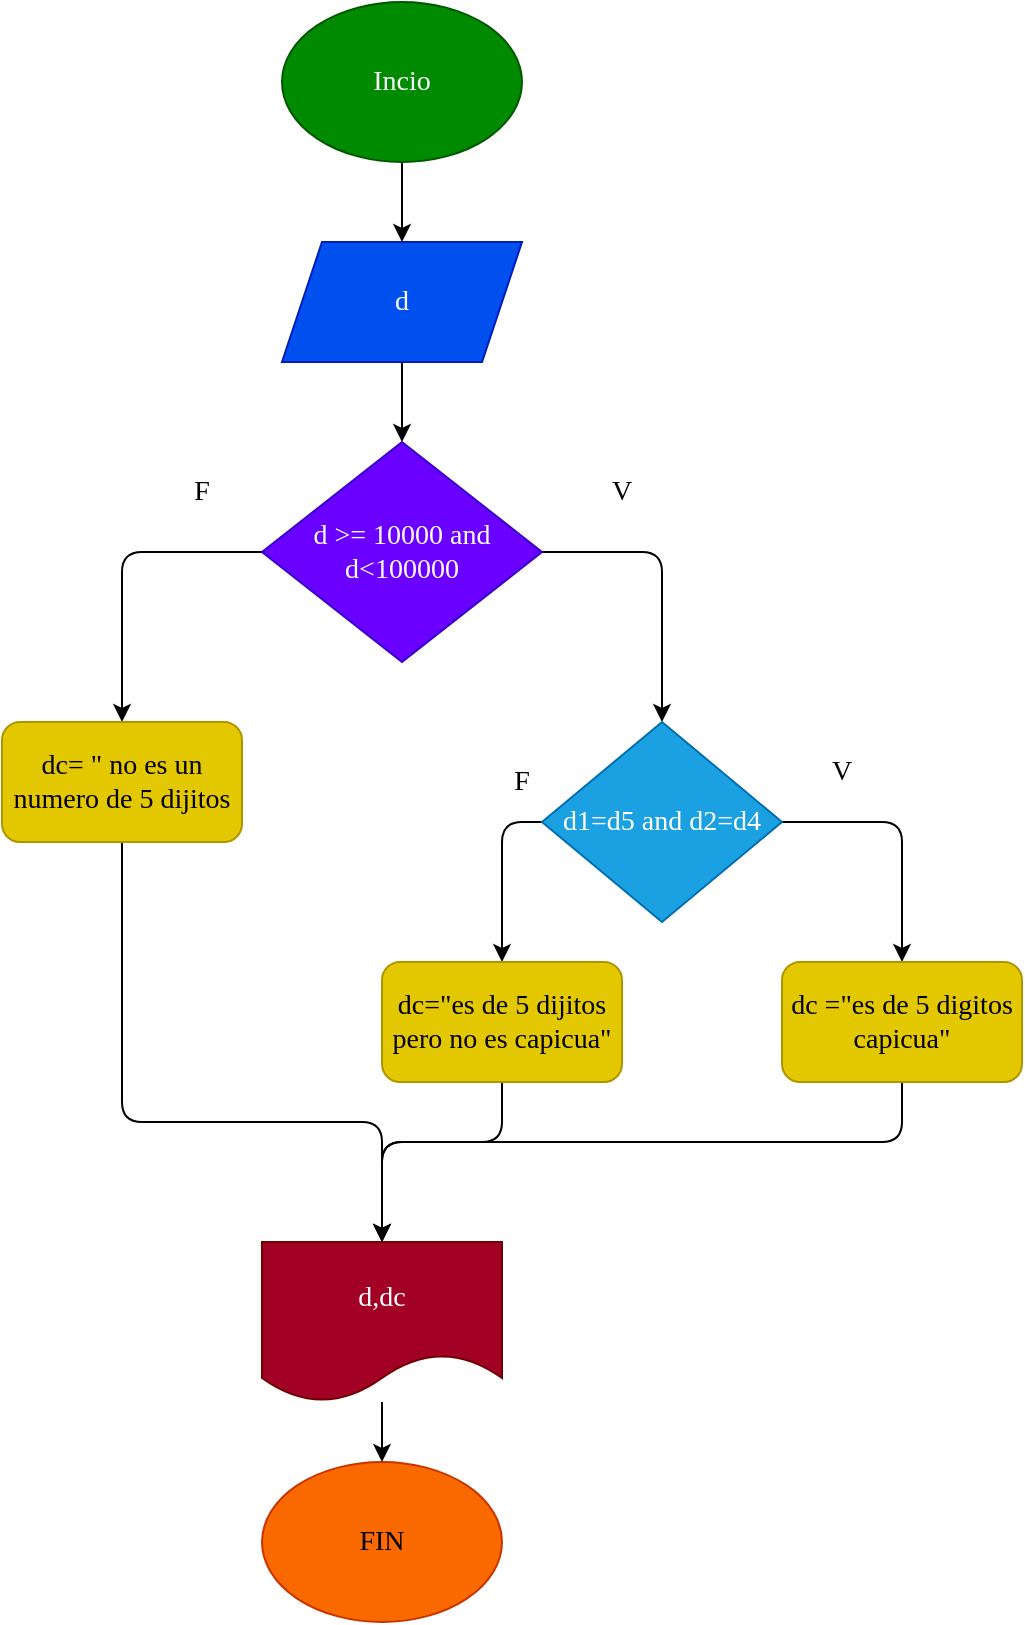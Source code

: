 <mxfile>
    <diagram id="yOy2s86FtrnzUSUgZAdn" name="Página-1">
        <mxGraphModel dx="461" dy="357" grid="1" gridSize="10" guides="1" tooltips="1" connect="1" arrows="1" fold="1" page="1" pageScale="1" pageWidth="827" pageHeight="1169" math="0" shadow="0">
            <root>
                <mxCell id="0"/>
                <mxCell id="1" parent="0"/>
                <mxCell id="7" value="" style="edgeStyle=none;html=1;fontFamily=Comic Sans MS;fontSize=14;" edge="1" parent="1" source="3" target="4">
                    <mxGeometry relative="1" as="geometry"/>
                </mxCell>
                <mxCell id="3" value="Incio" style="ellipse;whiteSpace=wrap;html=1;fillColor=#008a00;fontColor=#ffffff;strokeColor=#005700;fontFamily=Comic Sans MS;fontSize=14;" vertex="1" parent="1">
                    <mxGeometry x="190" y="70" width="120" height="80" as="geometry"/>
                </mxCell>
                <mxCell id="6" value="" style="edgeStyle=none;html=1;fontFamily=Comic Sans MS;fontSize=14;" edge="1" parent="1" source="4" target="5">
                    <mxGeometry relative="1" as="geometry"/>
                </mxCell>
                <mxCell id="4" value="d" style="shape=parallelogram;perimeter=parallelogramPerimeter;whiteSpace=wrap;html=1;fixedSize=1;fontFamily=Comic Sans MS;fontSize=14;fillColor=#0050ef;fontColor=#ffffff;strokeColor=#001DBC;" vertex="1" parent="1">
                    <mxGeometry x="190" y="190" width="120" height="60" as="geometry"/>
                </mxCell>
                <mxCell id="12" style="edgeStyle=none;html=1;entryX=0.5;entryY=0;entryDx=0;entryDy=0;fontFamily=Comic Sans MS;fontSize=14;" edge="1" parent="1" source="5" target="11">
                    <mxGeometry relative="1" as="geometry">
                        <Array as="points">
                            <mxPoint x="110" y="345"/>
                        </Array>
                    </mxGeometry>
                </mxCell>
                <mxCell id="13" style="edgeStyle=none;html=1;entryX=0.5;entryY=0;entryDx=0;entryDy=0;fontFamily=Comic Sans MS;fontSize=14;" edge="1" parent="1" source="5" target="8">
                    <mxGeometry relative="1" as="geometry">
                        <Array as="points">
                            <mxPoint x="380" y="345"/>
                        </Array>
                    </mxGeometry>
                </mxCell>
                <mxCell id="5" value="d &amp;gt;= 10000 and d&amp;lt;100000" style="rhombus;whiteSpace=wrap;html=1;fontFamily=Comic Sans MS;fontSize=14;fillColor=#6a00ff;fontColor=#ffffff;strokeColor=#3700CC;" vertex="1" parent="1">
                    <mxGeometry x="180" y="290" width="140" height="110" as="geometry"/>
                </mxCell>
                <mxCell id="14" style="edgeStyle=none;html=1;entryX=0.5;entryY=0;entryDx=0;entryDy=0;fontFamily=Comic Sans MS;fontSize=14;" edge="1" parent="1" source="8" target="10">
                    <mxGeometry relative="1" as="geometry">
                        <Array as="points">
                            <mxPoint x="300" y="480"/>
                        </Array>
                    </mxGeometry>
                </mxCell>
                <mxCell id="15" style="edgeStyle=none;html=1;entryX=0.5;entryY=0;entryDx=0;entryDy=0;fontFamily=Comic Sans MS;fontSize=14;" edge="1" parent="1" source="8" target="9">
                    <mxGeometry relative="1" as="geometry">
                        <Array as="points">
                            <mxPoint x="500" y="480"/>
                        </Array>
                    </mxGeometry>
                </mxCell>
                <mxCell id="8" value="d1=d5 and d2=d4" style="rhombus;whiteSpace=wrap;html=1;fontFamily=Comic Sans MS;fontSize=14;fillColor=#1ba1e2;fontColor=#ffffff;strokeColor=#006EAF;" vertex="1" parent="1">
                    <mxGeometry x="320" y="430" width="120" height="100" as="geometry"/>
                </mxCell>
                <mxCell id="19" style="edgeStyle=none;html=1;entryX=0.5;entryY=0;entryDx=0;entryDy=0;fontFamily=Comic Sans MS;fontSize=14;" edge="1" parent="1" source="9" target="16">
                    <mxGeometry relative="1" as="geometry">
                        <Array as="points">
                            <mxPoint x="500" y="640"/>
                            <mxPoint x="240" y="640"/>
                        </Array>
                    </mxGeometry>
                </mxCell>
                <mxCell id="9" value="dc =&quot;es de 5 digitos capicua&quot;" style="rounded=1;whiteSpace=wrap;html=1;fontFamily=Comic Sans MS;fontSize=14;fillColor=#e3c800;fontColor=#000000;strokeColor=#B09500;" vertex="1" parent="1">
                    <mxGeometry x="440" y="550" width="120" height="60" as="geometry"/>
                </mxCell>
                <mxCell id="18" style="edgeStyle=none;html=1;entryX=0.5;entryY=0;entryDx=0;entryDy=0;fontFamily=Comic Sans MS;fontSize=14;" edge="1" parent="1" source="10" target="16">
                    <mxGeometry relative="1" as="geometry">
                        <Array as="points">
                            <mxPoint x="300" y="640"/>
                            <mxPoint x="240" y="640"/>
                        </Array>
                    </mxGeometry>
                </mxCell>
                <mxCell id="10" value="dc=&quot;es de 5 dijitos pero no es capicua&quot;" style="rounded=1;whiteSpace=wrap;html=1;fontFamily=Comic Sans MS;fontSize=14;fillColor=#e3c800;fontColor=#000000;strokeColor=#B09500;" vertex="1" parent="1">
                    <mxGeometry x="240" y="550" width="120" height="60" as="geometry"/>
                </mxCell>
                <mxCell id="17" style="edgeStyle=none;html=1;fontFamily=Comic Sans MS;fontSize=14;entryX=0.5;entryY=0;entryDx=0;entryDy=0;" edge="1" parent="1" source="11" target="16">
                    <mxGeometry relative="1" as="geometry">
                        <mxPoint x="240" y="680" as="targetPoint"/>
                        <Array as="points">
                            <mxPoint x="110" y="630"/>
                            <mxPoint x="240" y="630"/>
                        </Array>
                    </mxGeometry>
                </mxCell>
                <mxCell id="11" value="dc= &quot; no es un numero de 5 dijitos" style="rounded=1;whiteSpace=wrap;html=1;fontFamily=Comic Sans MS;fontSize=14;fillColor=#e3c800;fontColor=#000000;strokeColor=#B09500;" vertex="1" parent="1">
                    <mxGeometry x="50" y="430" width="120" height="60" as="geometry"/>
                </mxCell>
                <mxCell id="26" value="" style="edgeStyle=none;html=1;fontFamily=Comic Sans MS;fontSize=14;" edge="1" parent="1" source="16" target="25">
                    <mxGeometry relative="1" as="geometry"/>
                </mxCell>
                <mxCell id="16" value="d,dc" style="shape=document;whiteSpace=wrap;html=1;boundedLbl=1;fontFamily=Comic Sans MS;fontSize=14;fillColor=#a20025;fontColor=#ffffff;strokeColor=#6F0000;" vertex="1" parent="1">
                    <mxGeometry x="180" y="690" width="120" height="80" as="geometry"/>
                </mxCell>
                <mxCell id="20" value="F" style="text;html=1;strokeColor=none;fillColor=none;align=center;verticalAlign=middle;whiteSpace=wrap;rounded=0;fontFamily=Comic Sans MS;fontSize=14;" vertex="1" parent="1">
                    <mxGeometry x="120" y="300" width="60" height="30" as="geometry"/>
                </mxCell>
                <mxCell id="22" value="V" style="text;html=1;strokeColor=none;fillColor=none;align=center;verticalAlign=middle;whiteSpace=wrap;rounded=0;fontFamily=Comic Sans MS;fontSize=14;" vertex="1" parent="1">
                    <mxGeometry x="330" y="300" width="60" height="30" as="geometry"/>
                </mxCell>
                <mxCell id="23" value="F" style="text;html=1;strokeColor=none;fillColor=none;align=center;verticalAlign=middle;whiteSpace=wrap;rounded=0;fontFamily=Comic Sans MS;fontSize=14;" vertex="1" parent="1">
                    <mxGeometry x="280" y="445" width="60" height="30" as="geometry"/>
                </mxCell>
                <mxCell id="24" value="V" style="text;html=1;strokeColor=none;fillColor=none;align=center;verticalAlign=middle;whiteSpace=wrap;rounded=0;fontFamily=Comic Sans MS;fontSize=14;" vertex="1" parent="1">
                    <mxGeometry x="440" y="440" width="60" height="30" as="geometry"/>
                </mxCell>
                <mxCell id="25" value="FIN" style="ellipse;whiteSpace=wrap;html=1;fontFamily=Comic Sans MS;fontSize=14;fillColor=#fa6800;fontColor=#000000;strokeColor=#C73500;" vertex="1" parent="1">
                    <mxGeometry x="180" y="800" width="120" height="80" as="geometry"/>
                </mxCell>
            </root>
        </mxGraphModel>
    </diagram>
</mxfile>